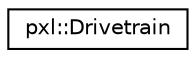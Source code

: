 digraph "Graphical Class Hierarchy"
{
 // LATEX_PDF_SIZE
  edge [fontname="Helvetica",fontsize="10",labelfontname="Helvetica",labelfontsize="10"];
  node [fontname="Helvetica",fontsize="10",shape=record];
  rankdir="LR";
  Node0 [label="pxl::Drivetrain",height=0.2,width=0.4,color="black", fillcolor="white", style="filled",URL="$classpxl_1_1Drivetrain.html",tooltip="Represents a drivetrain for a robot."];
}

